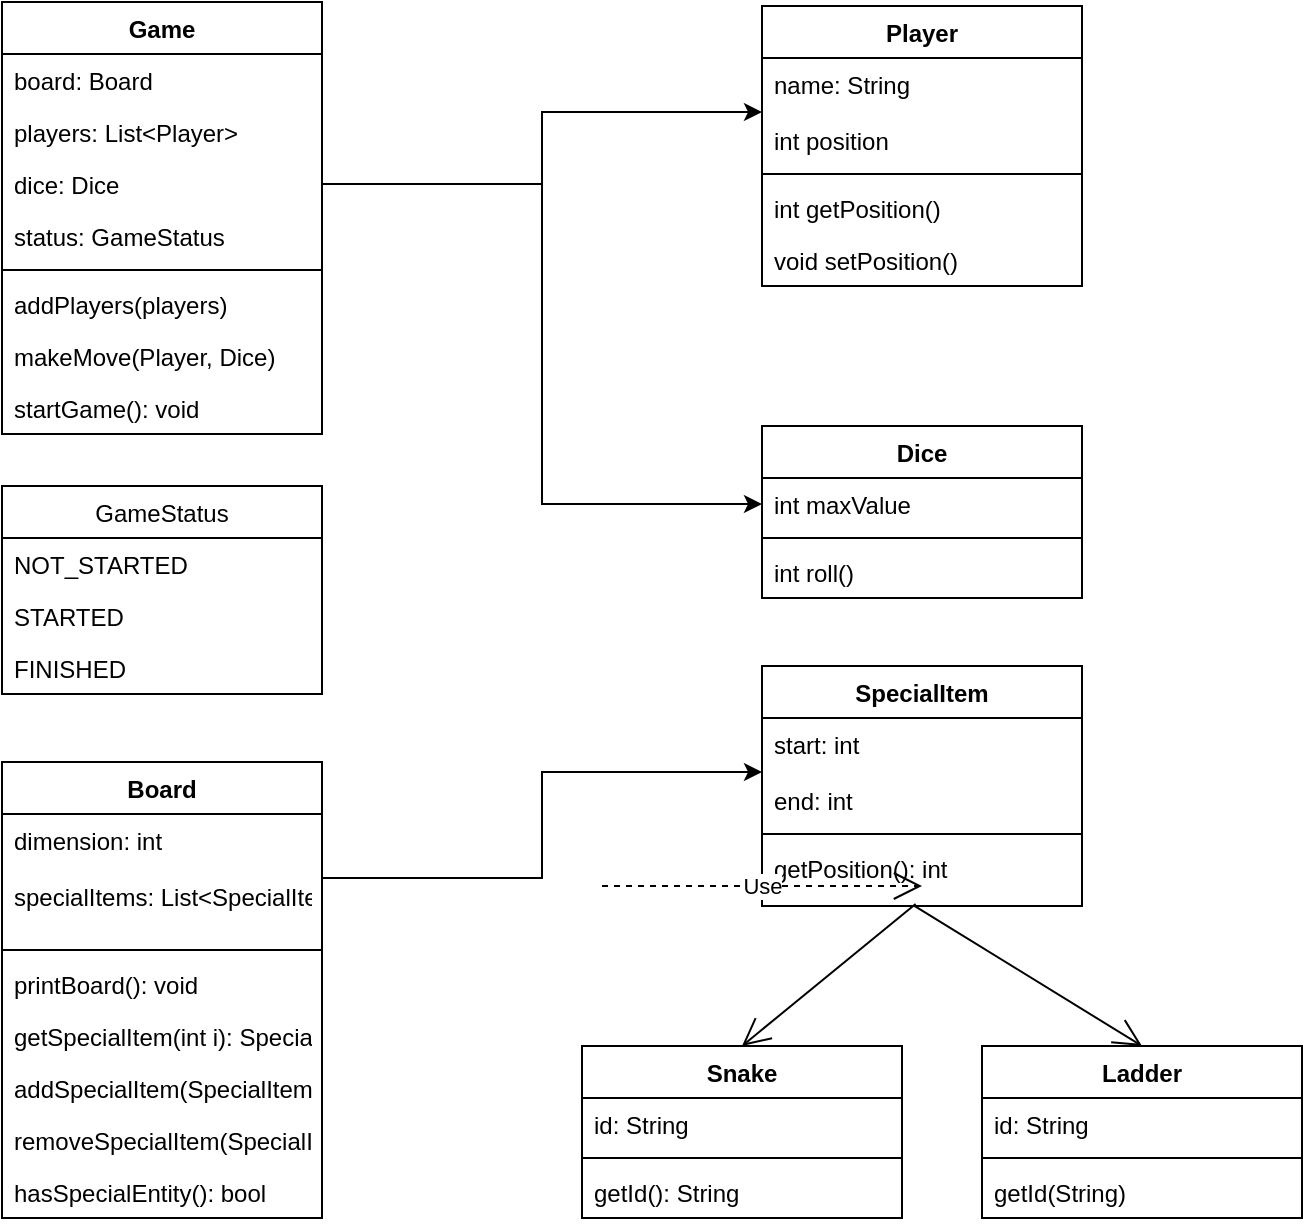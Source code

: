 <mxfile version="20.0.3" type="github">
  <diagram name="Page-1" id="9f46799a-70d6-7492-0946-bef42562c5a5">
    <mxGraphModel dx="1038" dy="547" grid="1" gridSize="10" guides="1" tooltips="1" connect="1" arrows="1" fold="1" page="1" pageScale="1" pageWidth="1100" pageHeight="850" background="none" math="0" shadow="0">
      <root>
        <mxCell id="0" />
        <mxCell id="1" parent="0" />
        <mxCell id="88yXpiBTKDqYzvacJlE9-1" value="Player" style="swimlane;fontStyle=1;align=center;verticalAlign=top;childLayout=stackLayout;horizontal=1;startSize=26;horizontalStack=0;resizeParent=1;resizeParentMax=0;resizeLast=0;collapsible=1;marginBottom=0;" vertex="1" parent="1">
          <mxGeometry x="530" y="350" width="160" height="140" as="geometry" />
        </mxCell>
        <mxCell id="88yXpiBTKDqYzvacJlE9-2" value="name: String&#xa;&#xa;int position" style="text;strokeColor=none;fillColor=none;align=left;verticalAlign=top;spacingLeft=4;spacingRight=4;overflow=hidden;rotatable=0;points=[[0,0.5],[1,0.5]];portConstraint=eastwest;" vertex="1" parent="88yXpiBTKDqYzvacJlE9-1">
          <mxGeometry y="26" width="160" height="54" as="geometry" />
        </mxCell>
        <mxCell id="88yXpiBTKDqYzvacJlE9-3" value="" style="line;strokeWidth=1;fillColor=none;align=left;verticalAlign=middle;spacingTop=-1;spacingLeft=3;spacingRight=3;rotatable=0;labelPosition=right;points=[];portConstraint=eastwest;" vertex="1" parent="88yXpiBTKDqYzvacJlE9-1">
          <mxGeometry y="80" width="160" height="8" as="geometry" />
        </mxCell>
        <mxCell id="88yXpiBTKDqYzvacJlE9-5" value="int getPosition()" style="text;strokeColor=none;fillColor=none;align=left;verticalAlign=top;spacingLeft=4;spacingRight=4;overflow=hidden;rotatable=0;points=[[0,0.5],[1,0.5]];portConstraint=eastwest;" vertex="1" parent="88yXpiBTKDqYzvacJlE9-1">
          <mxGeometry y="88" width="160" height="26" as="geometry" />
        </mxCell>
        <mxCell id="88yXpiBTKDqYzvacJlE9-6" value="void setPosition()" style="text;strokeColor=none;fillColor=none;align=left;verticalAlign=top;spacingLeft=4;spacingRight=4;overflow=hidden;rotatable=0;points=[[0,0.5],[1,0.5]];portConstraint=eastwest;" vertex="1" parent="88yXpiBTKDqYzvacJlE9-1">
          <mxGeometry y="114" width="160" height="26" as="geometry" />
        </mxCell>
        <mxCell id="88yXpiBTKDqYzvacJlE9-10" value="Dice" style="swimlane;fontStyle=1;align=center;verticalAlign=top;childLayout=stackLayout;horizontal=1;startSize=26;horizontalStack=0;resizeParent=1;resizeParentMax=0;resizeLast=0;collapsible=1;marginBottom=0;" vertex="1" parent="1">
          <mxGeometry x="530" y="560" width="160" height="86" as="geometry" />
        </mxCell>
        <mxCell id="88yXpiBTKDqYzvacJlE9-11" value="int maxValue" style="text;strokeColor=none;fillColor=none;align=left;verticalAlign=top;spacingLeft=4;spacingRight=4;overflow=hidden;rotatable=0;points=[[0,0.5],[1,0.5]];portConstraint=eastwest;" vertex="1" parent="88yXpiBTKDqYzvacJlE9-10">
          <mxGeometry y="26" width="160" height="26" as="geometry" />
        </mxCell>
        <mxCell id="88yXpiBTKDqYzvacJlE9-12" value="" style="line;strokeWidth=1;fillColor=none;align=left;verticalAlign=middle;spacingTop=-1;spacingLeft=3;spacingRight=3;rotatable=0;labelPosition=right;points=[];portConstraint=eastwest;" vertex="1" parent="88yXpiBTKDqYzvacJlE9-10">
          <mxGeometry y="52" width="160" height="8" as="geometry" />
        </mxCell>
        <mxCell id="88yXpiBTKDqYzvacJlE9-13" value="int roll()" style="text;strokeColor=none;fillColor=none;align=left;verticalAlign=top;spacingLeft=4;spacingRight=4;overflow=hidden;rotatable=0;points=[[0,0.5],[1,0.5]];portConstraint=eastwest;" vertex="1" parent="88yXpiBTKDqYzvacJlE9-10">
          <mxGeometry y="60" width="160" height="26" as="geometry" />
        </mxCell>
        <mxCell id="88yXpiBTKDqYzvacJlE9-23" value="Ladder" style="swimlane;fontStyle=1;align=center;verticalAlign=top;childLayout=stackLayout;horizontal=1;startSize=26;horizontalStack=0;resizeParent=1;resizeParentMax=0;resizeLast=0;collapsible=1;marginBottom=0;" vertex="1" parent="1">
          <mxGeometry x="640" y="870" width="160" height="86" as="geometry" />
        </mxCell>
        <mxCell id="88yXpiBTKDqYzvacJlE9-24" value="id: String" style="text;strokeColor=none;fillColor=none;align=left;verticalAlign=top;spacingLeft=4;spacingRight=4;overflow=hidden;rotatable=0;points=[[0,0.5],[1,0.5]];portConstraint=eastwest;" vertex="1" parent="88yXpiBTKDqYzvacJlE9-23">
          <mxGeometry y="26" width="160" height="26" as="geometry" />
        </mxCell>
        <mxCell id="88yXpiBTKDqYzvacJlE9-25" value="" style="line;strokeWidth=1;fillColor=none;align=left;verticalAlign=middle;spacingTop=-1;spacingLeft=3;spacingRight=3;rotatable=0;labelPosition=right;points=[];portConstraint=eastwest;" vertex="1" parent="88yXpiBTKDqYzvacJlE9-23">
          <mxGeometry y="52" width="160" height="8" as="geometry" />
        </mxCell>
        <mxCell id="88yXpiBTKDqYzvacJlE9-26" value="getId(String)" style="text;strokeColor=none;fillColor=none;align=left;verticalAlign=top;spacingLeft=4;spacingRight=4;overflow=hidden;rotatable=0;points=[[0,0.5],[1,0.5]];portConstraint=eastwest;" vertex="1" parent="88yXpiBTKDqYzvacJlE9-23">
          <mxGeometry y="60" width="160" height="26" as="geometry" />
        </mxCell>
        <mxCell id="88yXpiBTKDqYzvacJlE9-27" value="SpecialItem" style="swimlane;fontStyle=1;align=center;verticalAlign=top;childLayout=stackLayout;horizontal=1;startSize=26;horizontalStack=0;resizeParent=1;resizeParentMax=0;resizeLast=0;collapsible=1;marginBottom=0;" vertex="1" parent="1">
          <mxGeometry x="530" y="680" width="160" height="120" as="geometry" />
        </mxCell>
        <mxCell id="88yXpiBTKDqYzvacJlE9-28" value="start: int&#xa;&#xa;end: int" style="text;strokeColor=none;fillColor=none;align=left;verticalAlign=top;spacingLeft=4;spacingRight=4;overflow=hidden;rotatable=0;points=[[0,0.5],[1,0.5]];portConstraint=eastwest;" vertex="1" parent="88yXpiBTKDqYzvacJlE9-27">
          <mxGeometry y="26" width="160" height="54" as="geometry" />
        </mxCell>
        <mxCell id="88yXpiBTKDqYzvacJlE9-29" value="" style="line;strokeWidth=1;fillColor=none;align=left;verticalAlign=middle;spacingTop=-1;spacingLeft=3;spacingRight=3;rotatable=0;labelPosition=right;points=[];portConstraint=eastwest;" vertex="1" parent="88yXpiBTKDqYzvacJlE9-27">
          <mxGeometry y="80" width="160" height="8" as="geometry" />
        </mxCell>
        <mxCell id="88yXpiBTKDqYzvacJlE9-30" value="getPosition(): int" style="text;strokeColor=none;fillColor=none;align=left;verticalAlign=top;spacingLeft=4;spacingRight=4;overflow=hidden;rotatable=0;points=[[0,0.5],[1,0.5]];portConstraint=eastwest;" vertex="1" parent="88yXpiBTKDqYzvacJlE9-27">
          <mxGeometry y="88" width="160" height="32" as="geometry" />
        </mxCell>
        <mxCell id="88yXpiBTKDqYzvacJlE9-31" value="Snake" style="swimlane;fontStyle=1;align=center;verticalAlign=top;childLayout=stackLayout;horizontal=1;startSize=26;horizontalStack=0;resizeParent=1;resizeParentMax=0;resizeLast=0;collapsible=1;marginBottom=0;" vertex="1" parent="1">
          <mxGeometry x="440" y="870" width="160" height="86" as="geometry" />
        </mxCell>
        <mxCell id="88yXpiBTKDqYzvacJlE9-32" value="id: String" style="text;strokeColor=none;fillColor=none;align=left;verticalAlign=top;spacingLeft=4;spacingRight=4;overflow=hidden;rotatable=0;points=[[0,0.5],[1,0.5]];portConstraint=eastwest;" vertex="1" parent="88yXpiBTKDqYzvacJlE9-31">
          <mxGeometry y="26" width="160" height="26" as="geometry" />
        </mxCell>
        <mxCell id="88yXpiBTKDqYzvacJlE9-33" value="" style="line;strokeWidth=1;fillColor=none;align=left;verticalAlign=middle;spacingTop=-1;spacingLeft=3;spacingRight=3;rotatable=0;labelPosition=right;points=[];portConstraint=eastwest;" vertex="1" parent="88yXpiBTKDqYzvacJlE9-31">
          <mxGeometry y="52" width="160" height="8" as="geometry" />
        </mxCell>
        <mxCell id="88yXpiBTKDqYzvacJlE9-34" value="getId(): String" style="text;strokeColor=none;fillColor=none;align=left;verticalAlign=top;spacingLeft=4;spacingRight=4;overflow=hidden;rotatable=0;points=[[0,0.5],[1,0.5]];portConstraint=eastwest;" vertex="1" parent="88yXpiBTKDqYzvacJlE9-31">
          <mxGeometry y="60" width="160" height="26" as="geometry" />
        </mxCell>
        <mxCell id="88yXpiBTKDqYzvacJlE9-35" value="" style="endArrow=open;endFill=1;endSize=12;html=1;rounded=0;exitX=0.48;exitY=0.969;exitDx=0;exitDy=0;exitPerimeter=0;entryX=0.5;entryY=0;entryDx=0;entryDy=0;" edge="1" parent="1" source="88yXpiBTKDqYzvacJlE9-30" target="88yXpiBTKDqYzvacJlE9-31">
          <mxGeometry width="160" relative="1" as="geometry">
            <mxPoint x="450" y="740" as="sourcePoint" />
            <mxPoint x="610" y="740" as="targetPoint" />
          </mxGeometry>
        </mxCell>
        <mxCell id="88yXpiBTKDqYzvacJlE9-37" value="" style="endArrow=open;endFill=1;endSize=12;html=1;rounded=0;exitX=0.475;exitY=0.994;exitDx=0;exitDy=0;exitPerimeter=0;entryX=0.5;entryY=0;entryDx=0;entryDy=0;" edge="1" parent="1" source="88yXpiBTKDqYzvacJlE9-30" target="88yXpiBTKDqYzvacJlE9-23">
          <mxGeometry width="160" relative="1" as="geometry">
            <mxPoint x="450" y="740" as="sourcePoint" />
            <mxPoint x="610" y="740" as="targetPoint" />
          </mxGeometry>
        </mxCell>
        <mxCell id="88yXpiBTKDqYzvacJlE9-38" value="Board" style="swimlane;fontStyle=1;align=center;verticalAlign=top;childLayout=stackLayout;horizontal=1;startSize=26;horizontalStack=0;resizeParent=1;resizeParentMax=0;resizeLast=0;collapsible=1;marginBottom=0;" vertex="1" parent="1">
          <mxGeometry x="150" y="728" width="160" height="228" as="geometry" />
        </mxCell>
        <mxCell id="88yXpiBTKDqYzvacJlE9-39" value="dimension: int&#xa;&#xa;specialItems: List&lt;SpecialItem&gt;" style="text;strokeColor=none;fillColor=none;align=left;verticalAlign=top;spacingLeft=4;spacingRight=4;overflow=hidden;rotatable=0;points=[[0,0.5],[1,0.5]];portConstraint=eastwest;" vertex="1" parent="88yXpiBTKDqYzvacJlE9-38">
          <mxGeometry y="26" width="160" height="64" as="geometry" />
        </mxCell>
        <mxCell id="88yXpiBTKDqYzvacJlE9-40" value="" style="line;strokeWidth=1;fillColor=none;align=left;verticalAlign=middle;spacingTop=-1;spacingLeft=3;spacingRight=3;rotatable=0;labelPosition=right;points=[];portConstraint=eastwest;" vertex="1" parent="88yXpiBTKDqYzvacJlE9-38">
          <mxGeometry y="90" width="160" height="8" as="geometry" />
        </mxCell>
        <mxCell id="88yXpiBTKDqYzvacJlE9-41" value="printBoard(): void" style="text;strokeColor=none;fillColor=none;align=left;verticalAlign=top;spacingLeft=4;spacingRight=4;overflow=hidden;rotatable=0;points=[[0,0.5],[1,0.5]];portConstraint=eastwest;" vertex="1" parent="88yXpiBTKDqYzvacJlE9-38">
          <mxGeometry y="98" width="160" height="26" as="geometry" />
        </mxCell>
        <mxCell id="88yXpiBTKDqYzvacJlE9-42" value="getSpecialItem(int i): SpecialItem" style="text;strokeColor=none;fillColor=none;align=left;verticalAlign=top;spacingLeft=4;spacingRight=4;overflow=hidden;rotatable=0;points=[[0,0.5],[1,0.5]];portConstraint=eastwest;" vertex="1" parent="88yXpiBTKDqYzvacJlE9-38">
          <mxGeometry y="124" width="160" height="26" as="geometry" />
        </mxCell>
        <mxCell id="88yXpiBTKDqYzvacJlE9-43" value="addSpecialItem(SpecialItem sp)" style="text;strokeColor=none;fillColor=none;align=left;verticalAlign=top;spacingLeft=4;spacingRight=4;overflow=hidden;rotatable=0;points=[[0,0.5],[1,0.5]];portConstraint=eastwest;" vertex="1" parent="88yXpiBTKDqYzvacJlE9-38">
          <mxGeometry y="150" width="160" height="26" as="geometry" />
        </mxCell>
        <mxCell id="88yXpiBTKDqYzvacJlE9-46" value="removeSpecialItem(SpecialItem)" style="text;strokeColor=none;fillColor=none;align=left;verticalAlign=top;spacingLeft=4;spacingRight=4;overflow=hidden;rotatable=0;points=[[0,0.5],[1,0.5]];portConstraint=eastwest;" vertex="1" parent="88yXpiBTKDqYzvacJlE9-38">
          <mxGeometry y="176" width="160" height="26" as="geometry" />
        </mxCell>
        <mxCell id="88yXpiBTKDqYzvacJlE9-47" value="hasSpecialEntity(): bool" style="text;strokeColor=none;fillColor=none;align=left;verticalAlign=top;spacingLeft=4;spacingRight=4;overflow=hidden;rotatable=0;points=[[0,0.5],[1,0.5]];portConstraint=eastwest;" vertex="1" parent="88yXpiBTKDqYzvacJlE9-38">
          <mxGeometry y="202" width="160" height="26" as="geometry" />
        </mxCell>
        <mxCell id="88yXpiBTKDqYzvacJlE9-48" value="Game" style="swimlane;fontStyle=1;align=center;verticalAlign=top;childLayout=stackLayout;horizontal=1;startSize=26;horizontalStack=0;resizeParent=1;resizeParentMax=0;resizeLast=0;collapsible=1;marginBottom=0;" vertex="1" parent="1">
          <mxGeometry x="150" y="348" width="160" height="216" as="geometry" />
        </mxCell>
        <mxCell id="88yXpiBTKDqYzvacJlE9-49" value="board: Board" style="text;strokeColor=none;fillColor=none;align=left;verticalAlign=top;spacingLeft=4;spacingRight=4;overflow=hidden;rotatable=0;points=[[0,0.5],[1,0.5]];portConstraint=eastwest;" vertex="1" parent="88yXpiBTKDqYzvacJlE9-48">
          <mxGeometry y="26" width="160" height="26" as="geometry" />
        </mxCell>
        <mxCell id="88yXpiBTKDqYzvacJlE9-52" value="players: List&lt;Player&gt;" style="text;strokeColor=none;fillColor=none;align=left;verticalAlign=top;spacingLeft=4;spacingRight=4;overflow=hidden;rotatable=0;points=[[0,0.5],[1,0.5]];portConstraint=eastwest;" vertex="1" parent="88yXpiBTKDqYzvacJlE9-48">
          <mxGeometry y="52" width="160" height="26" as="geometry" />
        </mxCell>
        <mxCell id="88yXpiBTKDqYzvacJlE9-53" value="dice: Dice" style="text;strokeColor=none;fillColor=none;align=left;verticalAlign=top;spacingLeft=4;spacingRight=4;overflow=hidden;rotatable=0;points=[[0,0.5],[1,0.5]];portConstraint=eastwest;" vertex="1" parent="88yXpiBTKDqYzvacJlE9-48">
          <mxGeometry y="78" width="160" height="26" as="geometry" />
        </mxCell>
        <mxCell id="88yXpiBTKDqYzvacJlE9-54" value="status: GameStatus" style="text;strokeColor=none;fillColor=none;align=left;verticalAlign=top;spacingLeft=4;spacingRight=4;overflow=hidden;rotatable=0;points=[[0,0.5],[1,0.5]];portConstraint=eastwest;" vertex="1" parent="88yXpiBTKDqYzvacJlE9-48">
          <mxGeometry y="104" width="160" height="26" as="geometry" />
        </mxCell>
        <mxCell id="88yXpiBTKDqYzvacJlE9-50" value="" style="line;strokeWidth=1;fillColor=none;align=left;verticalAlign=middle;spacingTop=-1;spacingLeft=3;spacingRight=3;rotatable=0;labelPosition=right;points=[];portConstraint=eastwest;" vertex="1" parent="88yXpiBTKDqYzvacJlE9-48">
          <mxGeometry y="130" width="160" height="8" as="geometry" />
        </mxCell>
        <mxCell id="88yXpiBTKDqYzvacJlE9-51" value="addPlayers(players)&#xa;" style="text;strokeColor=none;fillColor=none;align=left;verticalAlign=top;spacingLeft=4;spacingRight=4;overflow=hidden;rotatable=0;points=[[0,0.5],[1,0.5]];portConstraint=eastwest;" vertex="1" parent="88yXpiBTKDqYzvacJlE9-48">
          <mxGeometry y="138" width="160" height="26" as="geometry" />
        </mxCell>
        <mxCell id="88yXpiBTKDqYzvacJlE9-59" value="makeMove(Player, Dice)" style="text;strokeColor=none;fillColor=none;align=left;verticalAlign=top;spacingLeft=4;spacingRight=4;overflow=hidden;rotatable=0;points=[[0,0.5],[1,0.5]];portConstraint=eastwest;" vertex="1" parent="88yXpiBTKDqYzvacJlE9-48">
          <mxGeometry y="164" width="160" height="26" as="geometry" />
        </mxCell>
        <mxCell id="88yXpiBTKDqYzvacJlE9-60" value="startGame(): void" style="text;strokeColor=none;fillColor=none;align=left;verticalAlign=top;spacingLeft=4;spacingRight=4;overflow=hidden;rotatable=0;points=[[0,0.5],[1,0.5]];portConstraint=eastwest;" vertex="1" parent="88yXpiBTKDqYzvacJlE9-48">
          <mxGeometry y="190" width="160" height="26" as="geometry" />
        </mxCell>
        <mxCell id="88yXpiBTKDqYzvacJlE9-55" value="GameStatus" style="swimlane;fontStyle=0;childLayout=stackLayout;horizontal=1;startSize=26;fillColor=none;horizontalStack=0;resizeParent=1;resizeParentMax=0;resizeLast=0;collapsible=1;marginBottom=0;" vertex="1" parent="1">
          <mxGeometry x="150" y="590" width="160" height="104" as="geometry" />
        </mxCell>
        <mxCell id="88yXpiBTKDqYzvacJlE9-56" value="NOT_STARTED" style="text;strokeColor=none;fillColor=none;align=left;verticalAlign=top;spacingLeft=4;spacingRight=4;overflow=hidden;rotatable=0;points=[[0,0.5],[1,0.5]];portConstraint=eastwest;" vertex="1" parent="88yXpiBTKDqYzvacJlE9-55">
          <mxGeometry y="26" width="160" height="26" as="geometry" />
        </mxCell>
        <mxCell id="88yXpiBTKDqYzvacJlE9-57" value="STARTED" style="text;strokeColor=none;fillColor=none;align=left;verticalAlign=top;spacingLeft=4;spacingRight=4;overflow=hidden;rotatable=0;points=[[0,0.5],[1,0.5]];portConstraint=eastwest;" vertex="1" parent="88yXpiBTKDqYzvacJlE9-55">
          <mxGeometry y="52" width="160" height="26" as="geometry" />
        </mxCell>
        <mxCell id="88yXpiBTKDqYzvacJlE9-58" value="FINISHED" style="text;strokeColor=none;fillColor=none;align=left;verticalAlign=top;spacingLeft=4;spacingRight=4;overflow=hidden;rotatable=0;points=[[0,0.5],[1,0.5]];portConstraint=eastwest;" vertex="1" parent="88yXpiBTKDqYzvacJlE9-55">
          <mxGeometry y="78" width="160" height="26" as="geometry" />
        </mxCell>
        <mxCell id="88yXpiBTKDqYzvacJlE9-61" value="Use" style="endArrow=open;endSize=12;dashed=1;html=1;rounded=0;" edge="1" parent="1">
          <mxGeometry width="160" relative="1" as="geometry">
            <mxPoint x="450" y="790" as="sourcePoint" />
            <mxPoint x="610" y="790" as="targetPoint" />
          </mxGeometry>
        </mxCell>
        <mxCell id="88yXpiBTKDqYzvacJlE9-62" style="edgeStyle=orthogonalEdgeStyle;rounded=0;orthogonalLoop=1;jettySize=auto;html=1;exitX=1;exitY=0.5;exitDx=0;exitDy=0;entryX=0;entryY=0.5;entryDx=0;entryDy=0;" edge="1" parent="1" source="88yXpiBTKDqYzvacJlE9-53" target="88yXpiBTKDqYzvacJlE9-2">
          <mxGeometry relative="1" as="geometry" />
        </mxCell>
        <mxCell id="88yXpiBTKDqYzvacJlE9-64" style="edgeStyle=orthogonalEdgeStyle;rounded=0;orthogonalLoop=1;jettySize=auto;html=1;exitX=1;exitY=0.5;exitDx=0;exitDy=0;entryX=0;entryY=0.5;entryDx=0;entryDy=0;" edge="1" parent="1" source="88yXpiBTKDqYzvacJlE9-53" target="88yXpiBTKDqYzvacJlE9-11">
          <mxGeometry relative="1" as="geometry" />
        </mxCell>
        <mxCell id="88yXpiBTKDqYzvacJlE9-66" style="edgeStyle=orthogonalEdgeStyle;rounded=0;orthogonalLoop=1;jettySize=auto;html=1;exitX=1;exitY=0.5;exitDx=0;exitDy=0;" edge="1" parent="1" source="88yXpiBTKDqYzvacJlE9-39" target="88yXpiBTKDqYzvacJlE9-28">
          <mxGeometry relative="1" as="geometry" />
        </mxCell>
      </root>
    </mxGraphModel>
  </diagram>
</mxfile>
